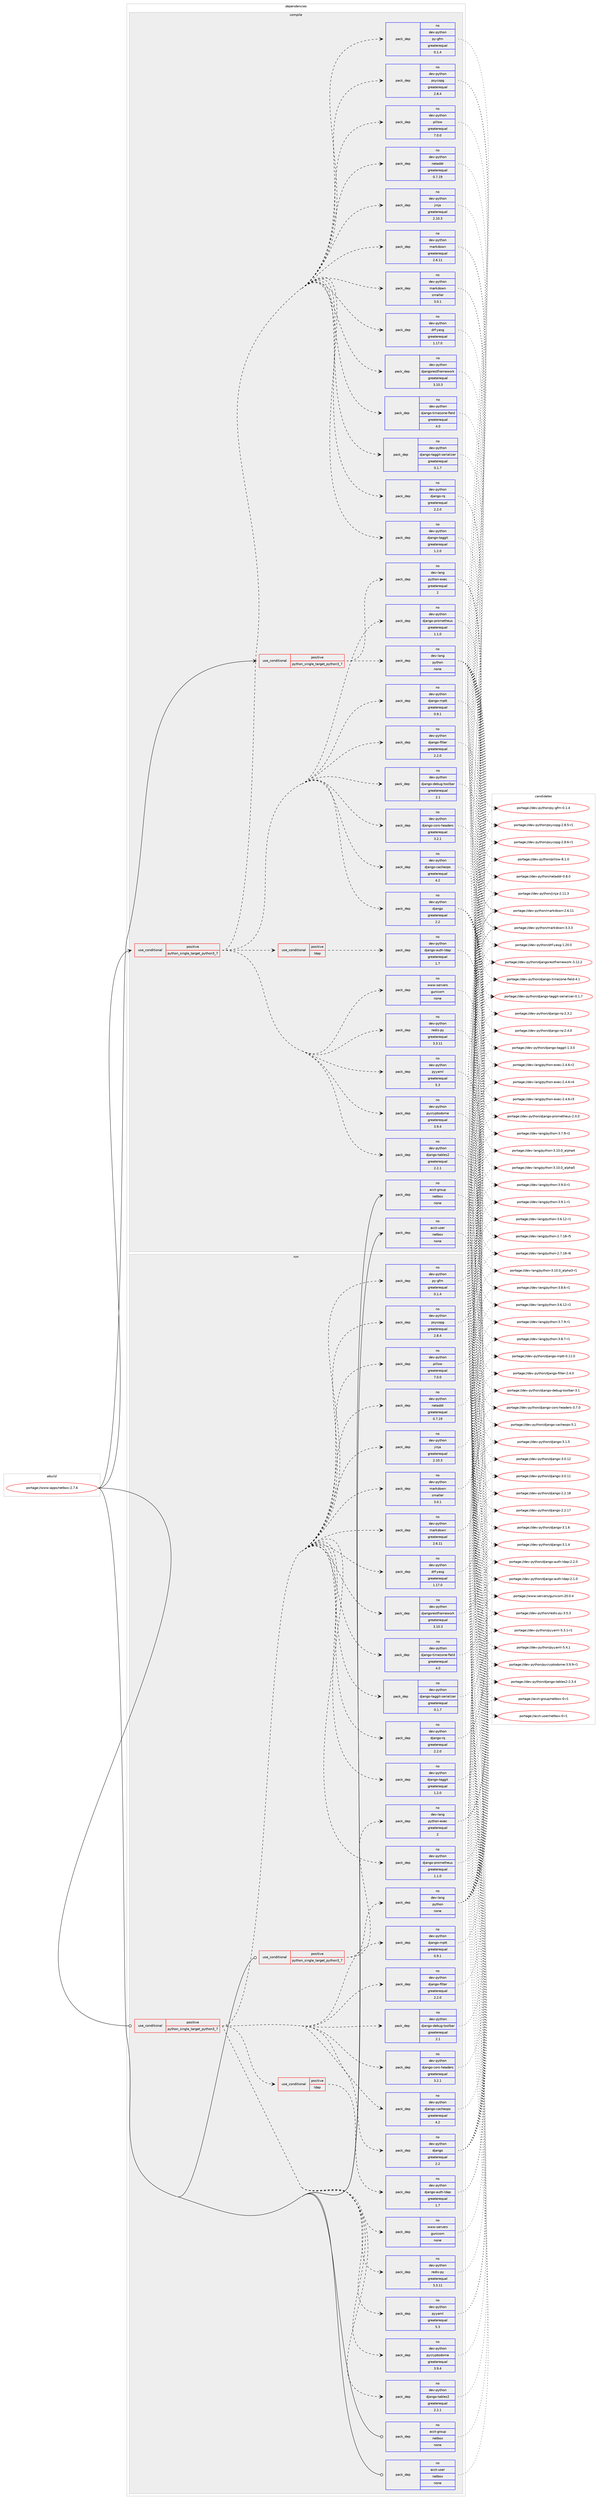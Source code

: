 digraph prolog {

# *************
# Graph options
# *************

newrank=true;
concentrate=true;
compound=true;
graph [rankdir=LR,fontname=Helvetica,fontsize=10,ranksep=1.5];#, ranksep=2.5, nodesep=0.2];
edge  [arrowhead=vee];
node  [fontname=Helvetica,fontsize=10];

# **********
# The ebuild
# **********

subgraph cluster_leftcol {
color=gray;
rank=same;
label=<<i>ebuild</i>>;
id [label="portage://www-apps/netbox-2.7.6", color=red, width=4, href="../www-apps/netbox-2.7.6.svg"];
}

# ****************
# The dependencies
# ****************

subgraph cluster_midcol {
color=gray;
label=<<i>dependencies</i>>;
subgraph cluster_compile {
fillcolor="#eeeeee";
style=filled;
label=<<i>compile</i>>;
subgraph cond731 {
dependency3387 [label=<<TABLE BORDER="0" CELLBORDER="1" CELLSPACING="0" CELLPADDING="4"><TR><TD ROWSPAN="3" CELLPADDING="10">use_conditional</TD></TR><TR><TD>positive</TD></TR><TR><TD>python_single_target_python3_7</TD></TR></TABLE>>, shape=none, color=red];
subgraph pack2610 {
dependency3388 [label=<<TABLE BORDER="0" CELLBORDER="1" CELLSPACING="0" CELLPADDING="4" WIDTH="220"><TR><TD ROWSPAN="6" CELLPADDING="30">pack_dep</TD></TR><TR><TD WIDTH="110">no</TD></TR><TR><TD>dev-lang</TD></TR><TR><TD>python</TD></TR><TR><TD>none</TD></TR><TR><TD></TD></TR></TABLE>>, shape=none, color=blue];
}
dependency3387:e -> dependency3388:w [weight=20,style="dashed",arrowhead="vee"];
subgraph pack2611 {
dependency3389 [label=<<TABLE BORDER="0" CELLBORDER="1" CELLSPACING="0" CELLPADDING="4" WIDTH="220"><TR><TD ROWSPAN="6" CELLPADDING="30">pack_dep</TD></TR><TR><TD WIDTH="110">no</TD></TR><TR><TD>dev-lang</TD></TR><TR><TD>python-exec</TD></TR><TR><TD>greaterequal</TD></TR><TR><TD>2</TD></TR></TABLE>>, shape=none, color=blue];
}
dependency3387:e -> dependency3389:w [weight=20,style="dashed",arrowhead="vee"];
}
id:e -> dependency3387:w [weight=20,style="solid",arrowhead="vee"];
subgraph cond732 {
dependency3390 [label=<<TABLE BORDER="0" CELLBORDER="1" CELLSPACING="0" CELLPADDING="4"><TR><TD ROWSPAN="3" CELLPADDING="10">use_conditional</TD></TR><TR><TD>positive</TD></TR><TR><TD>python_single_target_python3_7</TD></TR></TABLE>>, shape=none, color=red];
subgraph pack2612 {
dependency3391 [label=<<TABLE BORDER="0" CELLBORDER="1" CELLSPACING="0" CELLPADDING="4" WIDTH="220"><TR><TD ROWSPAN="6" CELLPADDING="30">pack_dep</TD></TR><TR><TD WIDTH="110">no</TD></TR><TR><TD>dev-python</TD></TR><TR><TD>django</TD></TR><TR><TD>greaterequal</TD></TR><TR><TD>2.2</TD></TR></TABLE>>, shape=none, color=blue];
}
dependency3390:e -> dependency3391:w [weight=20,style="dashed",arrowhead="vee"];
subgraph pack2613 {
dependency3392 [label=<<TABLE BORDER="0" CELLBORDER="1" CELLSPACING="0" CELLPADDING="4" WIDTH="220"><TR><TD ROWSPAN="6" CELLPADDING="30">pack_dep</TD></TR><TR><TD WIDTH="110">no</TD></TR><TR><TD>dev-python</TD></TR><TR><TD>django-cacheops</TD></TR><TR><TD>greaterequal</TD></TR><TR><TD>4.2</TD></TR></TABLE>>, shape=none, color=blue];
}
dependency3390:e -> dependency3392:w [weight=20,style="dashed",arrowhead="vee"];
subgraph pack2614 {
dependency3393 [label=<<TABLE BORDER="0" CELLBORDER="1" CELLSPACING="0" CELLPADDING="4" WIDTH="220"><TR><TD ROWSPAN="6" CELLPADDING="30">pack_dep</TD></TR><TR><TD WIDTH="110">no</TD></TR><TR><TD>dev-python</TD></TR><TR><TD>django-cors-headers</TD></TR><TR><TD>greaterequal</TD></TR><TR><TD>3.2.1</TD></TR></TABLE>>, shape=none, color=blue];
}
dependency3390:e -> dependency3393:w [weight=20,style="dashed",arrowhead="vee"];
subgraph pack2615 {
dependency3394 [label=<<TABLE BORDER="0" CELLBORDER="1" CELLSPACING="0" CELLPADDING="4" WIDTH="220"><TR><TD ROWSPAN="6" CELLPADDING="30">pack_dep</TD></TR><TR><TD WIDTH="110">no</TD></TR><TR><TD>dev-python</TD></TR><TR><TD>django-debug-toolbar</TD></TR><TR><TD>greaterequal</TD></TR><TR><TD>2.1</TD></TR></TABLE>>, shape=none, color=blue];
}
dependency3390:e -> dependency3394:w [weight=20,style="dashed",arrowhead="vee"];
subgraph pack2616 {
dependency3395 [label=<<TABLE BORDER="0" CELLBORDER="1" CELLSPACING="0" CELLPADDING="4" WIDTH="220"><TR><TD ROWSPAN="6" CELLPADDING="30">pack_dep</TD></TR><TR><TD WIDTH="110">no</TD></TR><TR><TD>dev-python</TD></TR><TR><TD>django-filter</TD></TR><TR><TD>greaterequal</TD></TR><TR><TD>2.2.0</TD></TR></TABLE>>, shape=none, color=blue];
}
dependency3390:e -> dependency3395:w [weight=20,style="dashed",arrowhead="vee"];
subgraph pack2617 {
dependency3396 [label=<<TABLE BORDER="0" CELLBORDER="1" CELLSPACING="0" CELLPADDING="4" WIDTH="220"><TR><TD ROWSPAN="6" CELLPADDING="30">pack_dep</TD></TR><TR><TD WIDTH="110">no</TD></TR><TR><TD>dev-python</TD></TR><TR><TD>django-mptt</TD></TR><TR><TD>greaterequal</TD></TR><TR><TD>0.9.1</TD></TR></TABLE>>, shape=none, color=blue];
}
dependency3390:e -> dependency3396:w [weight=20,style="dashed",arrowhead="vee"];
subgraph pack2618 {
dependency3397 [label=<<TABLE BORDER="0" CELLBORDER="1" CELLSPACING="0" CELLPADDING="4" WIDTH="220"><TR><TD ROWSPAN="6" CELLPADDING="30">pack_dep</TD></TR><TR><TD WIDTH="110">no</TD></TR><TR><TD>dev-python</TD></TR><TR><TD>django-prometheus</TD></TR><TR><TD>greaterequal</TD></TR><TR><TD>1.1.0</TD></TR></TABLE>>, shape=none, color=blue];
}
dependency3390:e -> dependency3397:w [weight=20,style="dashed",arrowhead="vee"];
subgraph pack2619 {
dependency3398 [label=<<TABLE BORDER="0" CELLBORDER="1" CELLSPACING="0" CELLPADDING="4" WIDTH="220"><TR><TD ROWSPAN="6" CELLPADDING="30">pack_dep</TD></TR><TR><TD WIDTH="110">no</TD></TR><TR><TD>dev-python</TD></TR><TR><TD>django-rq</TD></TR><TR><TD>greaterequal</TD></TR><TR><TD>2.2.0</TD></TR></TABLE>>, shape=none, color=blue];
}
dependency3390:e -> dependency3398:w [weight=20,style="dashed",arrowhead="vee"];
subgraph pack2620 {
dependency3399 [label=<<TABLE BORDER="0" CELLBORDER="1" CELLSPACING="0" CELLPADDING="4" WIDTH="220"><TR><TD ROWSPAN="6" CELLPADDING="30">pack_dep</TD></TR><TR><TD WIDTH="110">no</TD></TR><TR><TD>dev-python</TD></TR><TR><TD>django-tables2</TD></TR><TR><TD>greaterequal</TD></TR><TR><TD>2.2.1</TD></TR></TABLE>>, shape=none, color=blue];
}
dependency3390:e -> dependency3399:w [weight=20,style="dashed",arrowhead="vee"];
subgraph pack2621 {
dependency3400 [label=<<TABLE BORDER="0" CELLBORDER="1" CELLSPACING="0" CELLPADDING="4" WIDTH="220"><TR><TD ROWSPAN="6" CELLPADDING="30">pack_dep</TD></TR><TR><TD WIDTH="110">no</TD></TR><TR><TD>dev-python</TD></TR><TR><TD>django-taggit</TD></TR><TR><TD>greaterequal</TD></TR><TR><TD>1.2.0</TD></TR></TABLE>>, shape=none, color=blue];
}
dependency3390:e -> dependency3400:w [weight=20,style="dashed",arrowhead="vee"];
subgraph pack2622 {
dependency3401 [label=<<TABLE BORDER="0" CELLBORDER="1" CELLSPACING="0" CELLPADDING="4" WIDTH="220"><TR><TD ROWSPAN="6" CELLPADDING="30">pack_dep</TD></TR><TR><TD WIDTH="110">no</TD></TR><TR><TD>dev-python</TD></TR><TR><TD>django-taggit-serializer</TD></TR><TR><TD>greaterequal</TD></TR><TR><TD>0.1.7</TD></TR></TABLE>>, shape=none, color=blue];
}
dependency3390:e -> dependency3401:w [weight=20,style="dashed",arrowhead="vee"];
subgraph pack2623 {
dependency3402 [label=<<TABLE BORDER="0" CELLBORDER="1" CELLSPACING="0" CELLPADDING="4" WIDTH="220"><TR><TD ROWSPAN="6" CELLPADDING="30">pack_dep</TD></TR><TR><TD WIDTH="110">no</TD></TR><TR><TD>dev-python</TD></TR><TR><TD>django-timezone-field</TD></TR><TR><TD>greaterequal</TD></TR><TR><TD>4.0</TD></TR></TABLE>>, shape=none, color=blue];
}
dependency3390:e -> dependency3402:w [weight=20,style="dashed",arrowhead="vee"];
subgraph pack2624 {
dependency3403 [label=<<TABLE BORDER="0" CELLBORDER="1" CELLSPACING="0" CELLPADDING="4" WIDTH="220"><TR><TD ROWSPAN="6" CELLPADDING="30">pack_dep</TD></TR><TR><TD WIDTH="110">no</TD></TR><TR><TD>dev-python</TD></TR><TR><TD>djangorestframework</TD></TR><TR><TD>greaterequal</TD></TR><TR><TD>3.10.3</TD></TR></TABLE>>, shape=none, color=blue];
}
dependency3390:e -> dependency3403:w [weight=20,style="dashed",arrowhead="vee"];
subgraph pack2625 {
dependency3404 [label=<<TABLE BORDER="0" CELLBORDER="1" CELLSPACING="0" CELLPADDING="4" WIDTH="220"><TR><TD ROWSPAN="6" CELLPADDING="30">pack_dep</TD></TR><TR><TD WIDTH="110">no</TD></TR><TR><TD>dev-python</TD></TR><TR><TD>drf-yasg</TD></TR><TR><TD>greaterequal</TD></TR><TR><TD>1.17.0</TD></TR></TABLE>>, shape=none, color=blue];
}
dependency3390:e -> dependency3404:w [weight=20,style="dashed",arrowhead="vee"];
subgraph pack2626 {
dependency3405 [label=<<TABLE BORDER="0" CELLBORDER="1" CELLSPACING="0" CELLPADDING="4" WIDTH="220"><TR><TD ROWSPAN="6" CELLPADDING="30">pack_dep</TD></TR><TR><TD WIDTH="110">no</TD></TR><TR><TD>dev-python</TD></TR><TR><TD>jinja</TD></TR><TR><TD>greaterequal</TD></TR><TR><TD>2.10.3</TD></TR></TABLE>>, shape=none, color=blue];
}
dependency3390:e -> dependency3405:w [weight=20,style="dashed",arrowhead="vee"];
subgraph pack2627 {
dependency3406 [label=<<TABLE BORDER="0" CELLBORDER="1" CELLSPACING="0" CELLPADDING="4" WIDTH="220"><TR><TD ROWSPAN="6" CELLPADDING="30">pack_dep</TD></TR><TR><TD WIDTH="110">no</TD></TR><TR><TD>dev-python</TD></TR><TR><TD>markdown</TD></TR><TR><TD>greaterequal</TD></TR><TR><TD>2.6.11</TD></TR></TABLE>>, shape=none, color=blue];
}
dependency3390:e -> dependency3406:w [weight=20,style="dashed",arrowhead="vee"];
subgraph pack2628 {
dependency3407 [label=<<TABLE BORDER="0" CELLBORDER="1" CELLSPACING="0" CELLPADDING="4" WIDTH="220"><TR><TD ROWSPAN="6" CELLPADDING="30">pack_dep</TD></TR><TR><TD WIDTH="110">no</TD></TR><TR><TD>dev-python</TD></TR><TR><TD>markdown</TD></TR><TR><TD>smaller</TD></TR><TR><TD>3.0.1</TD></TR></TABLE>>, shape=none, color=blue];
}
dependency3390:e -> dependency3407:w [weight=20,style="dashed",arrowhead="vee"];
subgraph pack2629 {
dependency3408 [label=<<TABLE BORDER="0" CELLBORDER="1" CELLSPACING="0" CELLPADDING="4" WIDTH="220"><TR><TD ROWSPAN="6" CELLPADDING="30">pack_dep</TD></TR><TR><TD WIDTH="110">no</TD></TR><TR><TD>dev-python</TD></TR><TR><TD>netaddr</TD></TR><TR><TD>greaterequal</TD></TR><TR><TD>0.7.19</TD></TR></TABLE>>, shape=none, color=blue];
}
dependency3390:e -> dependency3408:w [weight=20,style="dashed",arrowhead="vee"];
subgraph pack2630 {
dependency3409 [label=<<TABLE BORDER="0" CELLBORDER="1" CELLSPACING="0" CELLPADDING="4" WIDTH="220"><TR><TD ROWSPAN="6" CELLPADDING="30">pack_dep</TD></TR><TR><TD WIDTH="110">no</TD></TR><TR><TD>dev-python</TD></TR><TR><TD>pillow</TD></TR><TR><TD>greaterequal</TD></TR><TR><TD>7.0.0</TD></TR></TABLE>>, shape=none, color=blue];
}
dependency3390:e -> dependency3409:w [weight=20,style="dashed",arrowhead="vee"];
subgraph pack2631 {
dependency3410 [label=<<TABLE BORDER="0" CELLBORDER="1" CELLSPACING="0" CELLPADDING="4" WIDTH="220"><TR><TD ROWSPAN="6" CELLPADDING="30">pack_dep</TD></TR><TR><TD WIDTH="110">no</TD></TR><TR><TD>dev-python</TD></TR><TR><TD>psycopg</TD></TR><TR><TD>greaterequal</TD></TR><TR><TD>2.8.4</TD></TR></TABLE>>, shape=none, color=blue];
}
dependency3390:e -> dependency3410:w [weight=20,style="dashed",arrowhead="vee"];
subgraph pack2632 {
dependency3411 [label=<<TABLE BORDER="0" CELLBORDER="1" CELLSPACING="0" CELLPADDING="4" WIDTH="220"><TR><TD ROWSPAN="6" CELLPADDING="30">pack_dep</TD></TR><TR><TD WIDTH="110">no</TD></TR><TR><TD>dev-python</TD></TR><TR><TD>py-gfm</TD></TR><TR><TD>greaterequal</TD></TR><TR><TD>0.1.4</TD></TR></TABLE>>, shape=none, color=blue];
}
dependency3390:e -> dependency3411:w [weight=20,style="dashed",arrowhead="vee"];
subgraph pack2633 {
dependency3412 [label=<<TABLE BORDER="0" CELLBORDER="1" CELLSPACING="0" CELLPADDING="4" WIDTH="220"><TR><TD ROWSPAN="6" CELLPADDING="30">pack_dep</TD></TR><TR><TD WIDTH="110">no</TD></TR><TR><TD>dev-python</TD></TR><TR><TD>pycryptodome</TD></TR><TR><TD>greaterequal</TD></TR><TR><TD>3.9.4</TD></TR></TABLE>>, shape=none, color=blue];
}
dependency3390:e -> dependency3412:w [weight=20,style="dashed",arrowhead="vee"];
subgraph pack2634 {
dependency3413 [label=<<TABLE BORDER="0" CELLBORDER="1" CELLSPACING="0" CELLPADDING="4" WIDTH="220"><TR><TD ROWSPAN="6" CELLPADDING="30">pack_dep</TD></TR><TR><TD WIDTH="110">no</TD></TR><TR><TD>dev-python</TD></TR><TR><TD>pyyaml</TD></TR><TR><TD>greaterequal</TD></TR><TR><TD>5.3</TD></TR></TABLE>>, shape=none, color=blue];
}
dependency3390:e -> dependency3413:w [weight=20,style="dashed",arrowhead="vee"];
subgraph pack2635 {
dependency3414 [label=<<TABLE BORDER="0" CELLBORDER="1" CELLSPACING="0" CELLPADDING="4" WIDTH="220"><TR><TD ROWSPAN="6" CELLPADDING="30">pack_dep</TD></TR><TR><TD WIDTH="110">no</TD></TR><TR><TD>dev-python</TD></TR><TR><TD>redis-py</TD></TR><TR><TD>greaterequal</TD></TR><TR><TD>3.3.11</TD></TR></TABLE>>, shape=none, color=blue];
}
dependency3390:e -> dependency3414:w [weight=20,style="dashed",arrowhead="vee"];
subgraph pack2636 {
dependency3415 [label=<<TABLE BORDER="0" CELLBORDER="1" CELLSPACING="0" CELLPADDING="4" WIDTH="220"><TR><TD ROWSPAN="6" CELLPADDING="30">pack_dep</TD></TR><TR><TD WIDTH="110">no</TD></TR><TR><TD>www-servers</TD></TR><TR><TD>gunicorn</TD></TR><TR><TD>none</TD></TR><TR><TD></TD></TR></TABLE>>, shape=none, color=blue];
}
dependency3390:e -> dependency3415:w [weight=20,style="dashed",arrowhead="vee"];
subgraph cond733 {
dependency3416 [label=<<TABLE BORDER="0" CELLBORDER="1" CELLSPACING="0" CELLPADDING="4"><TR><TD ROWSPAN="3" CELLPADDING="10">use_conditional</TD></TR><TR><TD>positive</TD></TR><TR><TD>ldap</TD></TR></TABLE>>, shape=none, color=red];
subgraph pack2637 {
dependency3417 [label=<<TABLE BORDER="0" CELLBORDER="1" CELLSPACING="0" CELLPADDING="4" WIDTH="220"><TR><TD ROWSPAN="6" CELLPADDING="30">pack_dep</TD></TR><TR><TD WIDTH="110">no</TD></TR><TR><TD>dev-python</TD></TR><TR><TD>django-auth-ldap</TD></TR><TR><TD>greaterequal</TD></TR><TR><TD>1.7</TD></TR></TABLE>>, shape=none, color=blue];
}
dependency3416:e -> dependency3417:w [weight=20,style="dashed",arrowhead="vee"];
}
dependency3390:e -> dependency3416:w [weight=20,style="dashed",arrowhead="vee"];
}
id:e -> dependency3390:w [weight=20,style="solid",arrowhead="vee"];
subgraph pack2638 {
dependency3418 [label=<<TABLE BORDER="0" CELLBORDER="1" CELLSPACING="0" CELLPADDING="4" WIDTH="220"><TR><TD ROWSPAN="6" CELLPADDING="30">pack_dep</TD></TR><TR><TD WIDTH="110">no</TD></TR><TR><TD>acct-group</TD></TR><TR><TD>netbox</TD></TR><TR><TD>none</TD></TR><TR><TD></TD></TR></TABLE>>, shape=none, color=blue];
}
id:e -> dependency3418:w [weight=20,style="solid",arrowhead="vee"];
subgraph pack2639 {
dependency3419 [label=<<TABLE BORDER="0" CELLBORDER="1" CELLSPACING="0" CELLPADDING="4" WIDTH="220"><TR><TD ROWSPAN="6" CELLPADDING="30">pack_dep</TD></TR><TR><TD WIDTH="110">no</TD></TR><TR><TD>acct-user</TD></TR><TR><TD>netbox</TD></TR><TR><TD>none</TD></TR><TR><TD></TD></TR></TABLE>>, shape=none, color=blue];
}
id:e -> dependency3419:w [weight=20,style="solid",arrowhead="vee"];
}
subgraph cluster_compileandrun {
fillcolor="#eeeeee";
style=filled;
label=<<i>compile and run</i>>;
}
subgraph cluster_run {
fillcolor="#eeeeee";
style=filled;
label=<<i>run</i>>;
subgraph cond734 {
dependency3420 [label=<<TABLE BORDER="0" CELLBORDER="1" CELLSPACING="0" CELLPADDING="4"><TR><TD ROWSPAN="3" CELLPADDING="10">use_conditional</TD></TR><TR><TD>positive</TD></TR><TR><TD>python_single_target_python3_7</TD></TR></TABLE>>, shape=none, color=red];
subgraph pack2640 {
dependency3421 [label=<<TABLE BORDER="0" CELLBORDER="1" CELLSPACING="0" CELLPADDING="4" WIDTH="220"><TR><TD ROWSPAN="6" CELLPADDING="30">pack_dep</TD></TR><TR><TD WIDTH="110">no</TD></TR><TR><TD>dev-lang</TD></TR><TR><TD>python</TD></TR><TR><TD>none</TD></TR><TR><TD></TD></TR></TABLE>>, shape=none, color=blue];
}
dependency3420:e -> dependency3421:w [weight=20,style="dashed",arrowhead="vee"];
subgraph pack2641 {
dependency3422 [label=<<TABLE BORDER="0" CELLBORDER="1" CELLSPACING="0" CELLPADDING="4" WIDTH="220"><TR><TD ROWSPAN="6" CELLPADDING="30">pack_dep</TD></TR><TR><TD WIDTH="110">no</TD></TR><TR><TD>dev-lang</TD></TR><TR><TD>python-exec</TD></TR><TR><TD>greaterequal</TD></TR><TR><TD>2</TD></TR></TABLE>>, shape=none, color=blue];
}
dependency3420:e -> dependency3422:w [weight=20,style="dashed",arrowhead="vee"];
}
id:e -> dependency3420:w [weight=20,style="solid",arrowhead="odot"];
subgraph cond735 {
dependency3423 [label=<<TABLE BORDER="0" CELLBORDER="1" CELLSPACING="0" CELLPADDING="4"><TR><TD ROWSPAN="3" CELLPADDING="10">use_conditional</TD></TR><TR><TD>positive</TD></TR><TR><TD>python_single_target_python3_7</TD></TR></TABLE>>, shape=none, color=red];
subgraph pack2642 {
dependency3424 [label=<<TABLE BORDER="0" CELLBORDER="1" CELLSPACING="0" CELLPADDING="4" WIDTH="220"><TR><TD ROWSPAN="6" CELLPADDING="30">pack_dep</TD></TR><TR><TD WIDTH="110">no</TD></TR><TR><TD>dev-python</TD></TR><TR><TD>django</TD></TR><TR><TD>greaterequal</TD></TR><TR><TD>2.2</TD></TR></TABLE>>, shape=none, color=blue];
}
dependency3423:e -> dependency3424:w [weight=20,style="dashed",arrowhead="vee"];
subgraph pack2643 {
dependency3425 [label=<<TABLE BORDER="0" CELLBORDER="1" CELLSPACING="0" CELLPADDING="4" WIDTH="220"><TR><TD ROWSPAN="6" CELLPADDING="30">pack_dep</TD></TR><TR><TD WIDTH="110">no</TD></TR><TR><TD>dev-python</TD></TR><TR><TD>django-cacheops</TD></TR><TR><TD>greaterequal</TD></TR><TR><TD>4.2</TD></TR></TABLE>>, shape=none, color=blue];
}
dependency3423:e -> dependency3425:w [weight=20,style="dashed",arrowhead="vee"];
subgraph pack2644 {
dependency3426 [label=<<TABLE BORDER="0" CELLBORDER="1" CELLSPACING="0" CELLPADDING="4" WIDTH="220"><TR><TD ROWSPAN="6" CELLPADDING="30">pack_dep</TD></TR><TR><TD WIDTH="110">no</TD></TR><TR><TD>dev-python</TD></TR><TR><TD>django-cors-headers</TD></TR><TR><TD>greaterequal</TD></TR><TR><TD>3.2.1</TD></TR></TABLE>>, shape=none, color=blue];
}
dependency3423:e -> dependency3426:w [weight=20,style="dashed",arrowhead="vee"];
subgraph pack2645 {
dependency3427 [label=<<TABLE BORDER="0" CELLBORDER="1" CELLSPACING="0" CELLPADDING="4" WIDTH="220"><TR><TD ROWSPAN="6" CELLPADDING="30">pack_dep</TD></TR><TR><TD WIDTH="110">no</TD></TR><TR><TD>dev-python</TD></TR><TR><TD>django-debug-toolbar</TD></TR><TR><TD>greaterequal</TD></TR><TR><TD>2.1</TD></TR></TABLE>>, shape=none, color=blue];
}
dependency3423:e -> dependency3427:w [weight=20,style="dashed",arrowhead="vee"];
subgraph pack2646 {
dependency3428 [label=<<TABLE BORDER="0" CELLBORDER="1" CELLSPACING="0" CELLPADDING="4" WIDTH="220"><TR><TD ROWSPAN="6" CELLPADDING="30">pack_dep</TD></TR><TR><TD WIDTH="110">no</TD></TR><TR><TD>dev-python</TD></TR><TR><TD>django-filter</TD></TR><TR><TD>greaterequal</TD></TR><TR><TD>2.2.0</TD></TR></TABLE>>, shape=none, color=blue];
}
dependency3423:e -> dependency3428:w [weight=20,style="dashed",arrowhead="vee"];
subgraph pack2647 {
dependency3429 [label=<<TABLE BORDER="0" CELLBORDER="1" CELLSPACING="0" CELLPADDING="4" WIDTH="220"><TR><TD ROWSPAN="6" CELLPADDING="30">pack_dep</TD></TR><TR><TD WIDTH="110">no</TD></TR><TR><TD>dev-python</TD></TR><TR><TD>django-mptt</TD></TR><TR><TD>greaterequal</TD></TR><TR><TD>0.9.1</TD></TR></TABLE>>, shape=none, color=blue];
}
dependency3423:e -> dependency3429:w [weight=20,style="dashed",arrowhead="vee"];
subgraph pack2648 {
dependency3430 [label=<<TABLE BORDER="0" CELLBORDER="1" CELLSPACING="0" CELLPADDING="4" WIDTH="220"><TR><TD ROWSPAN="6" CELLPADDING="30">pack_dep</TD></TR><TR><TD WIDTH="110">no</TD></TR><TR><TD>dev-python</TD></TR><TR><TD>django-prometheus</TD></TR><TR><TD>greaterequal</TD></TR><TR><TD>1.1.0</TD></TR></TABLE>>, shape=none, color=blue];
}
dependency3423:e -> dependency3430:w [weight=20,style="dashed",arrowhead="vee"];
subgraph pack2649 {
dependency3431 [label=<<TABLE BORDER="0" CELLBORDER="1" CELLSPACING="0" CELLPADDING="4" WIDTH="220"><TR><TD ROWSPAN="6" CELLPADDING="30">pack_dep</TD></TR><TR><TD WIDTH="110">no</TD></TR><TR><TD>dev-python</TD></TR><TR><TD>django-rq</TD></TR><TR><TD>greaterequal</TD></TR><TR><TD>2.2.0</TD></TR></TABLE>>, shape=none, color=blue];
}
dependency3423:e -> dependency3431:w [weight=20,style="dashed",arrowhead="vee"];
subgraph pack2650 {
dependency3432 [label=<<TABLE BORDER="0" CELLBORDER="1" CELLSPACING="0" CELLPADDING="4" WIDTH="220"><TR><TD ROWSPAN="6" CELLPADDING="30">pack_dep</TD></TR><TR><TD WIDTH="110">no</TD></TR><TR><TD>dev-python</TD></TR><TR><TD>django-tables2</TD></TR><TR><TD>greaterequal</TD></TR><TR><TD>2.2.1</TD></TR></TABLE>>, shape=none, color=blue];
}
dependency3423:e -> dependency3432:w [weight=20,style="dashed",arrowhead="vee"];
subgraph pack2651 {
dependency3433 [label=<<TABLE BORDER="0" CELLBORDER="1" CELLSPACING="0" CELLPADDING="4" WIDTH="220"><TR><TD ROWSPAN="6" CELLPADDING="30">pack_dep</TD></TR><TR><TD WIDTH="110">no</TD></TR><TR><TD>dev-python</TD></TR><TR><TD>django-taggit</TD></TR><TR><TD>greaterequal</TD></TR><TR><TD>1.2.0</TD></TR></TABLE>>, shape=none, color=blue];
}
dependency3423:e -> dependency3433:w [weight=20,style="dashed",arrowhead="vee"];
subgraph pack2652 {
dependency3434 [label=<<TABLE BORDER="0" CELLBORDER="1" CELLSPACING="0" CELLPADDING="4" WIDTH="220"><TR><TD ROWSPAN="6" CELLPADDING="30">pack_dep</TD></TR><TR><TD WIDTH="110">no</TD></TR><TR><TD>dev-python</TD></TR><TR><TD>django-taggit-serializer</TD></TR><TR><TD>greaterequal</TD></TR><TR><TD>0.1.7</TD></TR></TABLE>>, shape=none, color=blue];
}
dependency3423:e -> dependency3434:w [weight=20,style="dashed",arrowhead="vee"];
subgraph pack2653 {
dependency3435 [label=<<TABLE BORDER="0" CELLBORDER="1" CELLSPACING="0" CELLPADDING="4" WIDTH="220"><TR><TD ROWSPAN="6" CELLPADDING="30">pack_dep</TD></TR><TR><TD WIDTH="110">no</TD></TR><TR><TD>dev-python</TD></TR><TR><TD>django-timezone-field</TD></TR><TR><TD>greaterequal</TD></TR><TR><TD>4.0</TD></TR></TABLE>>, shape=none, color=blue];
}
dependency3423:e -> dependency3435:w [weight=20,style="dashed",arrowhead="vee"];
subgraph pack2654 {
dependency3436 [label=<<TABLE BORDER="0" CELLBORDER="1" CELLSPACING="0" CELLPADDING="4" WIDTH="220"><TR><TD ROWSPAN="6" CELLPADDING="30">pack_dep</TD></TR><TR><TD WIDTH="110">no</TD></TR><TR><TD>dev-python</TD></TR><TR><TD>djangorestframework</TD></TR><TR><TD>greaterequal</TD></TR><TR><TD>3.10.3</TD></TR></TABLE>>, shape=none, color=blue];
}
dependency3423:e -> dependency3436:w [weight=20,style="dashed",arrowhead="vee"];
subgraph pack2655 {
dependency3437 [label=<<TABLE BORDER="0" CELLBORDER="1" CELLSPACING="0" CELLPADDING="4" WIDTH="220"><TR><TD ROWSPAN="6" CELLPADDING="30">pack_dep</TD></TR><TR><TD WIDTH="110">no</TD></TR><TR><TD>dev-python</TD></TR><TR><TD>drf-yasg</TD></TR><TR><TD>greaterequal</TD></TR><TR><TD>1.17.0</TD></TR></TABLE>>, shape=none, color=blue];
}
dependency3423:e -> dependency3437:w [weight=20,style="dashed",arrowhead="vee"];
subgraph pack2656 {
dependency3438 [label=<<TABLE BORDER="0" CELLBORDER="1" CELLSPACING="0" CELLPADDING="4" WIDTH="220"><TR><TD ROWSPAN="6" CELLPADDING="30">pack_dep</TD></TR><TR><TD WIDTH="110">no</TD></TR><TR><TD>dev-python</TD></TR><TR><TD>jinja</TD></TR><TR><TD>greaterequal</TD></TR><TR><TD>2.10.3</TD></TR></TABLE>>, shape=none, color=blue];
}
dependency3423:e -> dependency3438:w [weight=20,style="dashed",arrowhead="vee"];
subgraph pack2657 {
dependency3439 [label=<<TABLE BORDER="0" CELLBORDER="1" CELLSPACING="0" CELLPADDING="4" WIDTH="220"><TR><TD ROWSPAN="6" CELLPADDING="30">pack_dep</TD></TR><TR><TD WIDTH="110">no</TD></TR><TR><TD>dev-python</TD></TR><TR><TD>markdown</TD></TR><TR><TD>greaterequal</TD></TR><TR><TD>2.6.11</TD></TR></TABLE>>, shape=none, color=blue];
}
dependency3423:e -> dependency3439:w [weight=20,style="dashed",arrowhead="vee"];
subgraph pack2658 {
dependency3440 [label=<<TABLE BORDER="0" CELLBORDER="1" CELLSPACING="0" CELLPADDING="4" WIDTH="220"><TR><TD ROWSPAN="6" CELLPADDING="30">pack_dep</TD></TR><TR><TD WIDTH="110">no</TD></TR><TR><TD>dev-python</TD></TR><TR><TD>markdown</TD></TR><TR><TD>smaller</TD></TR><TR><TD>3.0.1</TD></TR></TABLE>>, shape=none, color=blue];
}
dependency3423:e -> dependency3440:w [weight=20,style="dashed",arrowhead="vee"];
subgraph pack2659 {
dependency3441 [label=<<TABLE BORDER="0" CELLBORDER="1" CELLSPACING="0" CELLPADDING="4" WIDTH="220"><TR><TD ROWSPAN="6" CELLPADDING="30">pack_dep</TD></TR><TR><TD WIDTH="110">no</TD></TR><TR><TD>dev-python</TD></TR><TR><TD>netaddr</TD></TR><TR><TD>greaterequal</TD></TR><TR><TD>0.7.19</TD></TR></TABLE>>, shape=none, color=blue];
}
dependency3423:e -> dependency3441:w [weight=20,style="dashed",arrowhead="vee"];
subgraph pack2660 {
dependency3442 [label=<<TABLE BORDER="0" CELLBORDER="1" CELLSPACING="0" CELLPADDING="4" WIDTH="220"><TR><TD ROWSPAN="6" CELLPADDING="30">pack_dep</TD></TR><TR><TD WIDTH="110">no</TD></TR><TR><TD>dev-python</TD></TR><TR><TD>pillow</TD></TR><TR><TD>greaterequal</TD></TR><TR><TD>7.0.0</TD></TR></TABLE>>, shape=none, color=blue];
}
dependency3423:e -> dependency3442:w [weight=20,style="dashed",arrowhead="vee"];
subgraph pack2661 {
dependency3443 [label=<<TABLE BORDER="0" CELLBORDER="1" CELLSPACING="0" CELLPADDING="4" WIDTH="220"><TR><TD ROWSPAN="6" CELLPADDING="30">pack_dep</TD></TR><TR><TD WIDTH="110">no</TD></TR><TR><TD>dev-python</TD></TR><TR><TD>psycopg</TD></TR><TR><TD>greaterequal</TD></TR><TR><TD>2.8.4</TD></TR></TABLE>>, shape=none, color=blue];
}
dependency3423:e -> dependency3443:w [weight=20,style="dashed",arrowhead="vee"];
subgraph pack2662 {
dependency3444 [label=<<TABLE BORDER="0" CELLBORDER="1" CELLSPACING="0" CELLPADDING="4" WIDTH="220"><TR><TD ROWSPAN="6" CELLPADDING="30">pack_dep</TD></TR><TR><TD WIDTH="110">no</TD></TR><TR><TD>dev-python</TD></TR><TR><TD>py-gfm</TD></TR><TR><TD>greaterequal</TD></TR><TR><TD>0.1.4</TD></TR></TABLE>>, shape=none, color=blue];
}
dependency3423:e -> dependency3444:w [weight=20,style="dashed",arrowhead="vee"];
subgraph pack2663 {
dependency3445 [label=<<TABLE BORDER="0" CELLBORDER="1" CELLSPACING="0" CELLPADDING="4" WIDTH="220"><TR><TD ROWSPAN="6" CELLPADDING="30">pack_dep</TD></TR><TR><TD WIDTH="110">no</TD></TR><TR><TD>dev-python</TD></TR><TR><TD>pycryptodome</TD></TR><TR><TD>greaterequal</TD></TR><TR><TD>3.9.4</TD></TR></TABLE>>, shape=none, color=blue];
}
dependency3423:e -> dependency3445:w [weight=20,style="dashed",arrowhead="vee"];
subgraph pack2664 {
dependency3446 [label=<<TABLE BORDER="0" CELLBORDER="1" CELLSPACING="0" CELLPADDING="4" WIDTH="220"><TR><TD ROWSPAN="6" CELLPADDING="30">pack_dep</TD></TR><TR><TD WIDTH="110">no</TD></TR><TR><TD>dev-python</TD></TR><TR><TD>pyyaml</TD></TR><TR><TD>greaterequal</TD></TR><TR><TD>5.3</TD></TR></TABLE>>, shape=none, color=blue];
}
dependency3423:e -> dependency3446:w [weight=20,style="dashed",arrowhead="vee"];
subgraph pack2665 {
dependency3447 [label=<<TABLE BORDER="0" CELLBORDER="1" CELLSPACING="0" CELLPADDING="4" WIDTH="220"><TR><TD ROWSPAN="6" CELLPADDING="30">pack_dep</TD></TR><TR><TD WIDTH="110">no</TD></TR><TR><TD>dev-python</TD></TR><TR><TD>redis-py</TD></TR><TR><TD>greaterequal</TD></TR><TR><TD>3.3.11</TD></TR></TABLE>>, shape=none, color=blue];
}
dependency3423:e -> dependency3447:w [weight=20,style="dashed",arrowhead="vee"];
subgraph pack2666 {
dependency3448 [label=<<TABLE BORDER="0" CELLBORDER="1" CELLSPACING="0" CELLPADDING="4" WIDTH="220"><TR><TD ROWSPAN="6" CELLPADDING="30">pack_dep</TD></TR><TR><TD WIDTH="110">no</TD></TR><TR><TD>www-servers</TD></TR><TR><TD>gunicorn</TD></TR><TR><TD>none</TD></TR><TR><TD></TD></TR></TABLE>>, shape=none, color=blue];
}
dependency3423:e -> dependency3448:w [weight=20,style="dashed",arrowhead="vee"];
subgraph cond736 {
dependency3449 [label=<<TABLE BORDER="0" CELLBORDER="1" CELLSPACING="0" CELLPADDING="4"><TR><TD ROWSPAN="3" CELLPADDING="10">use_conditional</TD></TR><TR><TD>positive</TD></TR><TR><TD>ldap</TD></TR></TABLE>>, shape=none, color=red];
subgraph pack2667 {
dependency3450 [label=<<TABLE BORDER="0" CELLBORDER="1" CELLSPACING="0" CELLPADDING="4" WIDTH="220"><TR><TD ROWSPAN="6" CELLPADDING="30">pack_dep</TD></TR><TR><TD WIDTH="110">no</TD></TR><TR><TD>dev-python</TD></TR><TR><TD>django-auth-ldap</TD></TR><TR><TD>greaterequal</TD></TR><TR><TD>1.7</TD></TR></TABLE>>, shape=none, color=blue];
}
dependency3449:e -> dependency3450:w [weight=20,style="dashed",arrowhead="vee"];
}
dependency3423:e -> dependency3449:w [weight=20,style="dashed",arrowhead="vee"];
}
id:e -> dependency3423:w [weight=20,style="solid",arrowhead="odot"];
subgraph pack2668 {
dependency3451 [label=<<TABLE BORDER="0" CELLBORDER="1" CELLSPACING="0" CELLPADDING="4" WIDTH="220"><TR><TD ROWSPAN="6" CELLPADDING="30">pack_dep</TD></TR><TR><TD WIDTH="110">no</TD></TR><TR><TD>acct-group</TD></TR><TR><TD>netbox</TD></TR><TR><TD>none</TD></TR><TR><TD></TD></TR></TABLE>>, shape=none, color=blue];
}
id:e -> dependency3451:w [weight=20,style="solid",arrowhead="odot"];
subgraph pack2669 {
dependency3452 [label=<<TABLE BORDER="0" CELLBORDER="1" CELLSPACING="0" CELLPADDING="4" WIDTH="220"><TR><TD ROWSPAN="6" CELLPADDING="30">pack_dep</TD></TR><TR><TD WIDTH="110">no</TD></TR><TR><TD>acct-user</TD></TR><TR><TD>netbox</TD></TR><TR><TD>none</TD></TR><TR><TD></TD></TR></TABLE>>, shape=none, color=blue];
}
id:e -> dependency3452:w [weight=20,style="solid",arrowhead="odot"];
}
}

# **************
# The candidates
# **************

subgraph cluster_choices {
rank=same;
color=gray;
label=<<i>candidates</i>>;

subgraph choice2610 {
color=black;
nodesep=1;
choice1001011184510897110103471121211161041111104551465746494511449 [label="portage://dev-lang/python-3.9.1-r1", color=red, width=4,href="../dev-lang/python-3.9.1-r1.svg"];
choice1001011184510897110103471121211161041111104551465746484511449 [label="portage://dev-lang/python-3.9.0-r1", color=red, width=4,href="../dev-lang/python-3.9.0-r1.svg"];
choice1001011184510897110103471121211161041111104551465646554511449 [label="portage://dev-lang/python-3.8.7-r1", color=red, width=4,href="../dev-lang/python-3.8.7-r1.svg"];
choice1001011184510897110103471121211161041111104551465646544511449 [label="portage://dev-lang/python-3.8.6-r1", color=red, width=4,href="../dev-lang/python-3.8.6-r1.svg"];
choice1001011184510897110103471121211161041111104551465546574511450 [label="portage://dev-lang/python-3.7.9-r2", color=red, width=4,href="../dev-lang/python-3.7.9-r2.svg"];
choice1001011184510897110103471121211161041111104551465546574511449 [label="portage://dev-lang/python-3.7.9-r1", color=red, width=4,href="../dev-lang/python-3.7.9-r1.svg"];
choice100101118451089711010347112121116104111110455146544649504511450 [label="portage://dev-lang/python-3.6.12-r2", color=red, width=4,href="../dev-lang/python-3.6.12-r2.svg"];
choice100101118451089711010347112121116104111110455146544649504511449 [label="portage://dev-lang/python-3.6.12-r1", color=red, width=4,href="../dev-lang/python-3.6.12-r1.svg"];
choice1001011184510897110103471121211161041111104551464948464895971081121049753 [label="portage://dev-lang/python-3.10.0_alpha5", color=red, width=4,href="../dev-lang/python-3.10.0_alpha5.svg"];
choice1001011184510897110103471121211161041111104551464948464895971081121049752 [label="portage://dev-lang/python-3.10.0_alpha4", color=red, width=4,href="../dev-lang/python-3.10.0_alpha4.svg"];
choice10010111845108971101034711212111610411111045514649484648959710811210497514511449 [label="portage://dev-lang/python-3.10.0_alpha3-r1", color=red, width=4,href="../dev-lang/python-3.10.0_alpha3-r1.svg"];
choice100101118451089711010347112121116104111110455046554649564511454 [label="portage://dev-lang/python-2.7.18-r6", color=red, width=4,href="../dev-lang/python-2.7.18-r6.svg"];
choice100101118451089711010347112121116104111110455046554649564511453 [label="portage://dev-lang/python-2.7.18-r5", color=red, width=4,href="../dev-lang/python-2.7.18-r5.svg"];
dependency3388:e -> choice1001011184510897110103471121211161041111104551465746494511449:w [style=dotted,weight="100"];
dependency3388:e -> choice1001011184510897110103471121211161041111104551465746484511449:w [style=dotted,weight="100"];
dependency3388:e -> choice1001011184510897110103471121211161041111104551465646554511449:w [style=dotted,weight="100"];
dependency3388:e -> choice1001011184510897110103471121211161041111104551465646544511449:w [style=dotted,weight="100"];
dependency3388:e -> choice1001011184510897110103471121211161041111104551465546574511450:w [style=dotted,weight="100"];
dependency3388:e -> choice1001011184510897110103471121211161041111104551465546574511449:w [style=dotted,weight="100"];
dependency3388:e -> choice100101118451089711010347112121116104111110455146544649504511450:w [style=dotted,weight="100"];
dependency3388:e -> choice100101118451089711010347112121116104111110455146544649504511449:w [style=dotted,weight="100"];
dependency3388:e -> choice1001011184510897110103471121211161041111104551464948464895971081121049753:w [style=dotted,weight="100"];
dependency3388:e -> choice1001011184510897110103471121211161041111104551464948464895971081121049752:w [style=dotted,weight="100"];
dependency3388:e -> choice10010111845108971101034711212111610411111045514649484648959710811210497514511449:w [style=dotted,weight="100"];
dependency3388:e -> choice100101118451089711010347112121116104111110455046554649564511454:w [style=dotted,weight="100"];
dependency3388:e -> choice100101118451089711010347112121116104111110455046554649564511453:w [style=dotted,weight="100"];
}
subgraph choice2611 {
color=black;
nodesep=1;
choice10010111845108971101034711212111610411111045101120101994550465246544511452 [label="portage://dev-lang/python-exec-2.4.6-r4", color=red, width=4,href="../dev-lang/python-exec-2.4.6-r4.svg"];
choice10010111845108971101034711212111610411111045101120101994550465246544511451 [label="portage://dev-lang/python-exec-2.4.6-r3", color=red, width=4,href="../dev-lang/python-exec-2.4.6-r3.svg"];
choice10010111845108971101034711212111610411111045101120101994550465246544511450 [label="portage://dev-lang/python-exec-2.4.6-r2", color=red, width=4,href="../dev-lang/python-exec-2.4.6-r2.svg"];
dependency3389:e -> choice10010111845108971101034711212111610411111045101120101994550465246544511452:w [style=dotted,weight="100"];
dependency3389:e -> choice10010111845108971101034711212111610411111045101120101994550465246544511451:w [style=dotted,weight="100"];
dependency3389:e -> choice10010111845108971101034711212111610411111045101120101994550465246544511450:w [style=dotted,weight="100"];
}
subgraph choice2612 {
color=black;
nodesep=1;
choice100101118451121211161041111104710010697110103111455146494654 [label="portage://dev-python/django-3.1.6", color=red, width=4,href="../dev-python/django-3.1.6.svg"];
choice100101118451121211161041111104710010697110103111455146494653 [label="portage://dev-python/django-3.1.5", color=red, width=4,href="../dev-python/django-3.1.5.svg"];
choice100101118451121211161041111104710010697110103111455146494652 [label="portage://dev-python/django-3.1.4", color=red, width=4,href="../dev-python/django-3.1.4.svg"];
choice10010111845112121116104111110471001069711010311145514648464950 [label="portage://dev-python/django-3.0.12", color=red, width=4,href="../dev-python/django-3.0.12.svg"];
choice10010111845112121116104111110471001069711010311145514648464949 [label="portage://dev-python/django-3.0.11", color=red, width=4,href="../dev-python/django-3.0.11.svg"];
choice10010111845112121116104111110471001069711010311145504650464956 [label="portage://dev-python/django-2.2.18", color=red, width=4,href="../dev-python/django-2.2.18.svg"];
choice10010111845112121116104111110471001069711010311145504650464955 [label="portage://dev-python/django-2.2.17", color=red, width=4,href="../dev-python/django-2.2.17.svg"];
dependency3391:e -> choice100101118451121211161041111104710010697110103111455146494654:w [style=dotted,weight="100"];
dependency3391:e -> choice100101118451121211161041111104710010697110103111455146494653:w [style=dotted,weight="100"];
dependency3391:e -> choice100101118451121211161041111104710010697110103111455146494652:w [style=dotted,weight="100"];
dependency3391:e -> choice10010111845112121116104111110471001069711010311145514648464950:w [style=dotted,weight="100"];
dependency3391:e -> choice10010111845112121116104111110471001069711010311145514648464949:w [style=dotted,weight="100"];
dependency3391:e -> choice10010111845112121116104111110471001069711010311145504650464956:w [style=dotted,weight="100"];
dependency3391:e -> choice10010111845112121116104111110471001069711010311145504650464955:w [style=dotted,weight="100"];
}
subgraph choice2613 {
color=black;
nodesep=1;
choice1001011184511212111610411111047100106971101031114599979910410111111211545534649 [label="portage://dev-python/django-cacheops-5.1", color=red, width=4,href="../dev-python/django-cacheops-5.1.svg"];
dependency3392:e -> choice1001011184511212111610411111047100106971101031114599979910410111111211545534649:w [style=dotted,weight="100"];
}
subgraph choice2614 {
color=black;
nodesep=1;
choice10010111845112121116104111110471001069711010311145991111141154510410197100101114115455146554648 [label="portage://dev-python/django-cors-headers-3.7.0", color=red, width=4,href="../dev-python/django-cors-headers-3.7.0.svg"];
dependency3393:e -> choice10010111845112121116104111110471001069711010311145991111141154510410197100101114115455146554648:w [style=dotted,weight="100"];
}
subgraph choice2615 {
color=black;
nodesep=1;
choice100101118451121211161041111104710010697110103111451001019811710345116111111108989711445514649 [label="portage://dev-python/django-debug-toolbar-3.1", color=red, width=4,href="../dev-python/django-debug-toolbar-3.1.svg"];
dependency3394:e -> choice100101118451121211161041111104710010697110103111451001019811710345116111111108989711445514649:w [style=dotted,weight="100"];
}
subgraph choice2616 {
color=black;
nodesep=1;
choice10010111845112121116104111110471001069711010311145102105108116101114455046524648 [label="portage://dev-python/django-filter-2.4.0", color=red, width=4,href="../dev-python/django-filter-2.4.0.svg"];
dependency3395:e -> choice10010111845112121116104111110471001069711010311145102105108116101114455046524648:w [style=dotted,weight="100"];
}
subgraph choice2617 {
color=black;
nodesep=1;
choice1001011184511212111610411111047100106971101031114510911211611645484649494648 [label="portage://dev-python/django-mptt-0.11.0", color=red, width=4,href="../dev-python/django-mptt-0.11.0.svg"];
dependency3396:e -> choice1001011184511212111610411111047100106971101031114510911211611645484649494648:w [style=dotted,weight="100"];
}
subgraph choice2618 {
color=black;
nodesep=1;
choice10010111845112121116104111110471001069711010311145112114111109101116104101117115455046484648 [label="portage://dev-python/django-prometheus-2.0.0", color=red, width=4,href="../dev-python/django-prometheus-2.0.0.svg"];
dependency3397:e -> choice10010111845112121116104111110471001069711010311145112114111109101116104101117115455046484648:w [style=dotted,weight="100"];
}
subgraph choice2619 {
color=black;
nodesep=1;
choice10010111845112121116104111110471001069711010311145114113455046524648 [label="portage://dev-python/django-rq-2.4.0", color=red, width=4,href="../dev-python/django-rq-2.4.0.svg"];
choice10010111845112121116104111110471001069711010311145114113455046514650 [label="portage://dev-python/django-rq-2.3.2", color=red, width=4,href="../dev-python/django-rq-2.3.2.svg"];
dependency3398:e -> choice10010111845112121116104111110471001069711010311145114113455046524648:w [style=dotted,weight="100"];
dependency3398:e -> choice10010111845112121116104111110471001069711010311145114113455046514650:w [style=dotted,weight="100"];
}
subgraph choice2620 {
color=black;
nodesep=1;
choice10010111845112121116104111110471001069711010311145116979810810111550455046514652 [label="portage://dev-python/django-tables2-2.3.4", color=red, width=4,href="../dev-python/django-tables2-2.3.4.svg"];
dependency3399:e -> choice10010111845112121116104111110471001069711010311145116979810810111550455046514652:w [style=dotted,weight="100"];
}
subgraph choice2621 {
color=black;
nodesep=1;
choice1001011184511212111610411111047100106971101031114511697103103105116454946514648 [label="portage://dev-python/django-taggit-1.3.0", color=red, width=4,href="../dev-python/django-taggit-1.3.0.svg"];
dependency3400:e -> choice1001011184511212111610411111047100106971101031114511697103103105116454946514648:w [style=dotted,weight="100"];
}
subgraph choice2622 {
color=black;
nodesep=1;
choice10010111845112121116104111110471001069711010311145116971031031051164511510111410597108105122101114454846494655 [label="portage://dev-python/django-taggit-serializer-0.1.7", color=red, width=4,href="../dev-python/django-taggit-serializer-0.1.7.svg"];
dependency3401:e -> choice10010111845112121116104111110471001069711010311145116971031031051164511510111410597108105122101114454846494655:w [style=dotted,weight="100"];
}
subgraph choice2623 {
color=black;
nodesep=1;
choice100101118451121211161041111104710010697110103111451161051091011221111101014510210510110810045524649 [label="portage://dev-python/django-timezone-field-4.1", color=red, width=4,href="../dev-python/django-timezone-field-4.1.svg"];
dependency3402:e -> choice100101118451121211161041111104710010697110103111451161051091011221111101014510210510110810045524649:w [style=dotted,weight="100"];
}
subgraph choice2624 {
color=black;
nodesep=1;
choice1001011184511212111610411111047100106971101031111141011151161021149710910111911111410745514649504650 [label="portage://dev-python/djangorestframework-3.12.2", color=red, width=4,href="../dev-python/djangorestframework-3.12.2.svg"];
dependency3403:e -> choice1001011184511212111610411111047100106971101031111141011151161021149710910111911111410745514649504650:w [style=dotted,weight="100"];
}
subgraph choice2625 {
color=black;
nodesep=1;
choice1001011184511212111610411111047100114102451219711510345494650484648 [label="portage://dev-python/drf-yasg-1.20.0", color=red, width=4,href="../dev-python/drf-yasg-1.20.0.svg"];
dependency3404:e -> choice1001011184511212111610411111047100114102451219711510345494650484648:w [style=dotted,weight="100"];
}
subgraph choice2626 {
color=black;
nodesep=1;
choice10010111845112121116104111110471061051101069745504649494651 [label="portage://dev-python/jinja-2.11.3", color=red, width=4,href="../dev-python/jinja-2.11.3.svg"];
dependency3405:e -> choice10010111845112121116104111110471061051101069745504649494651:w [style=dotted,weight="100"];
}
subgraph choice2627 {
color=black;
nodesep=1;
choice100101118451121211161041111104710997114107100111119110455146514651 [label="portage://dev-python/markdown-3.3.3", color=red, width=4,href="../dev-python/markdown-3.3.3.svg"];
choice10010111845112121116104111110471099711410710011111911045504654464949 [label="portage://dev-python/markdown-2.6.11", color=red, width=4,href="../dev-python/markdown-2.6.11.svg"];
dependency3406:e -> choice100101118451121211161041111104710997114107100111119110455146514651:w [style=dotted,weight="100"];
dependency3406:e -> choice10010111845112121116104111110471099711410710011111911045504654464949:w [style=dotted,weight="100"];
}
subgraph choice2628 {
color=black;
nodesep=1;
choice100101118451121211161041111104710997114107100111119110455146514651 [label="portage://dev-python/markdown-3.3.3", color=red, width=4,href="../dev-python/markdown-3.3.3.svg"];
choice10010111845112121116104111110471099711410710011111911045504654464949 [label="portage://dev-python/markdown-2.6.11", color=red, width=4,href="../dev-python/markdown-2.6.11.svg"];
dependency3407:e -> choice100101118451121211161041111104710997114107100111119110455146514651:w [style=dotted,weight="100"];
dependency3407:e -> choice10010111845112121116104111110471099711410710011111911045504654464949:w [style=dotted,weight="100"];
}
subgraph choice2629 {
color=black;
nodesep=1;
choice100101118451121211161041111104711010111697100100114454846564648 [label="portage://dev-python/netaddr-0.8.0", color=red, width=4,href="../dev-python/netaddr-0.8.0.svg"];
dependency3408:e -> choice100101118451121211161041111104711010111697100100114454846564648:w [style=dotted,weight="100"];
}
subgraph choice2630 {
color=black;
nodesep=1;
choice1001011184511212111610411111047112105108108111119455646494648 [label="portage://dev-python/pillow-8.1.0", color=red, width=4,href="../dev-python/pillow-8.1.0.svg"];
dependency3409:e -> choice1001011184511212111610411111047112105108108111119455646494648:w [style=dotted,weight="100"];
}
subgraph choice2631 {
color=black;
nodesep=1;
choice1001011184511212111610411111047112115121991111121034550465646544511449 [label="portage://dev-python/psycopg-2.8.6-r1", color=red, width=4,href="../dev-python/psycopg-2.8.6-r1.svg"];
choice1001011184511212111610411111047112115121991111121034550465646534511449 [label="portage://dev-python/psycopg-2.8.5-r1", color=red, width=4,href="../dev-python/psycopg-2.8.5-r1.svg"];
dependency3410:e -> choice1001011184511212111610411111047112115121991111121034550465646544511449:w [style=dotted,weight="100"];
dependency3410:e -> choice1001011184511212111610411111047112115121991111121034550465646534511449:w [style=dotted,weight="100"];
}
subgraph choice2632 {
color=black;
nodesep=1;
choice100101118451121211161041111104711212145103102109454846494652 [label="portage://dev-python/py-gfm-0.1.4", color=red, width=4,href="../dev-python/py-gfm-0.1.4.svg"];
dependency3411:e -> choice100101118451121211161041111104711212145103102109454846494652:w [style=dotted,weight="100"];
}
subgraph choice2633 {
color=black;
nodesep=1;
choice1001011184511212111610411111047112121991141211121161111001111091014551465746574511449 [label="portage://dev-python/pycryptodome-3.9.9-r1", color=red, width=4,href="../dev-python/pycryptodome-3.9.9-r1.svg"];
dependency3412:e -> choice1001011184511212111610411111047112121991141211121161111001111091014551465746574511449:w [style=dotted,weight="100"];
}
subgraph choice2634 {
color=black;
nodesep=1;
choice100101118451121211161041111104711212112197109108455346524649 [label="portage://dev-python/pyyaml-5.4.1", color=red, width=4,href="../dev-python/pyyaml-5.4.1.svg"];
choice1001011184511212111610411111047112121121971091084553465146494511449 [label="portage://dev-python/pyyaml-5.3.1-r1", color=red, width=4,href="../dev-python/pyyaml-5.3.1-r1.svg"];
dependency3413:e -> choice100101118451121211161041111104711212112197109108455346524649:w [style=dotted,weight="100"];
dependency3413:e -> choice1001011184511212111610411111047112121121971091084553465146494511449:w [style=dotted,weight="100"];
}
subgraph choice2635 {
color=black;
nodesep=1;
choice100101118451121211161041111104711410110010511545112121455146534651 [label="portage://dev-python/redis-py-3.5.3", color=red, width=4,href="../dev-python/redis-py-3.5.3.svg"];
dependency3414:e -> choice100101118451121211161041111104711410110010511545112121455146534651:w [style=dotted,weight="100"];
}
subgraph choice2636 {
color=black;
nodesep=1;
choice11911911945115101114118101114115471031171101059911111411045504846484652 [label="portage://www-servers/gunicorn-20.0.4", color=red, width=4,href="../www-servers/gunicorn-20.0.4.svg"];
dependency3415:e -> choice11911911945115101114118101114115471031171101059911111411045504846484652:w [style=dotted,weight="100"];
}
subgraph choice2637 {
color=black;
nodesep=1;
choice10010111845112121116104111110471001069711010311145971171161044510810097112455046504648 [label="portage://dev-python/django-auth-ldap-2.2.0", color=red, width=4,href="../dev-python/django-auth-ldap-2.2.0.svg"];
choice10010111845112121116104111110471001069711010311145971171161044510810097112455046494648 [label="portage://dev-python/django-auth-ldap-2.1.0", color=red, width=4,href="../dev-python/django-auth-ldap-2.1.0.svg"];
dependency3417:e -> choice10010111845112121116104111110471001069711010311145971171161044510810097112455046504648:w [style=dotted,weight="100"];
dependency3417:e -> choice10010111845112121116104111110471001069711010311145971171161044510810097112455046494648:w [style=dotted,weight="100"];
}
subgraph choice2638 {
color=black;
nodesep=1;
choice97999911645103114111117112471101011169811112045484511449 [label="portage://acct-group/netbox-0-r1", color=red, width=4,href="../acct-group/netbox-0-r1.svg"];
dependency3418:e -> choice97999911645103114111117112471101011169811112045484511449:w [style=dotted,weight="100"];
}
subgraph choice2639 {
color=black;
nodesep=1;
choice97999911645117115101114471101011169811112045484511449 [label="portage://acct-user/netbox-0-r1", color=red, width=4,href="../acct-user/netbox-0-r1.svg"];
dependency3419:e -> choice97999911645117115101114471101011169811112045484511449:w [style=dotted,weight="100"];
}
subgraph choice2640 {
color=black;
nodesep=1;
choice1001011184510897110103471121211161041111104551465746494511449 [label="portage://dev-lang/python-3.9.1-r1", color=red, width=4,href="../dev-lang/python-3.9.1-r1.svg"];
choice1001011184510897110103471121211161041111104551465746484511449 [label="portage://dev-lang/python-3.9.0-r1", color=red, width=4,href="../dev-lang/python-3.9.0-r1.svg"];
choice1001011184510897110103471121211161041111104551465646554511449 [label="portage://dev-lang/python-3.8.7-r1", color=red, width=4,href="../dev-lang/python-3.8.7-r1.svg"];
choice1001011184510897110103471121211161041111104551465646544511449 [label="portage://dev-lang/python-3.8.6-r1", color=red, width=4,href="../dev-lang/python-3.8.6-r1.svg"];
choice1001011184510897110103471121211161041111104551465546574511450 [label="portage://dev-lang/python-3.7.9-r2", color=red, width=4,href="../dev-lang/python-3.7.9-r2.svg"];
choice1001011184510897110103471121211161041111104551465546574511449 [label="portage://dev-lang/python-3.7.9-r1", color=red, width=4,href="../dev-lang/python-3.7.9-r1.svg"];
choice100101118451089711010347112121116104111110455146544649504511450 [label="portage://dev-lang/python-3.6.12-r2", color=red, width=4,href="../dev-lang/python-3.6.12-r2.svg"];
choice100101118451089711010347112121116104111110455146544649504511449 [label="portage://dev-lang/python-3.6.12-r1", color=red, width=4,href="../dev-lang/python-3.6.12-r1.svg"];
choice1001011184510897110103471121211161041111104551464948464895971081121049753 [label="portage://dev-lang/python-3.10.0_alpha5", color=red, width=4,href="../dev-lang/python-3.10.0_alpha5.svg"];
choice1001011184510897110103471121211161041111104551464948464895971081121049752 [label="portage://dev-lang/python-3.10.0_alpha4", color=red, width=4,href="../dev-lang/python-3.10.0_alpha4.svg"];
choice10010111845108971101034711212111610411111045514649484648959710811210497514511449 [label="portage://dev-lang/python-3.10.0_alpha3-r1", color=red, width=4,href="../dev-lang/python-3.10.0_alpha3-r1.svg"];
choice100101118451089711010347112121116104111110455046554649564511454 [label="portage://dev-lang/python-2.7.18-r6", color=red, width=4,href="../dev-lang/python-2.7.18-r6.svg"];
choice100101118451089711010347112121116104111110455046554649564511453 [label="portage://dev-lang/python-2.7.18-r5", color=red, width=4,href="../dev-lang/python-2.7.18-r5.svg"];
dependency3421:e -> choice1001011184510897110103471121211161041111104551465746494511449:w [style=dotted,weight="100"];
dependency3421:e -> choice1001011184510897110103471121211161041111104551465746484511449:w [style=dotted,weight="100"];
dependency3421:e -> choice1001011184510897110103471121211161041111104551465646554511449:w [style=dotted,weight="100"];
dependency3421:e -> choice1001011184510897110103471121211161041111104551465646544511449:w [style=dotted,weight="100"];
dependency3421:e -> choice1001011184510897110103471121211161041111104551465546574511450:w [style=dotted,weight="100"];
dependency3421:e -> choice1001011184510897110103471121211161041111104551465546574511449:w [style=dotted,weight="100"];
dependency3421:e -> choice100101118451089711010347112121116104111110455146544649504511450:w [style=dotted,weight="100"];
dependency3421:e -> choice100101118451089711010347112121116104111110455146544649504511449:w [style=dotted,weight="100"];
dependency3421:e -> choice1001011184510897110103471121211161041111104551464948464895971081121049753:w [style=dotted,weight="100"];
dependency3421:e -> choice1001011184510897110103471121211161041111104551464948464895971081121049752:w [style=dotted,weight="100"];
dependency3421:e -> choice10010111845108971101034711212111610411111045514649484648959710811210497514511449:w [style=dotted,weight="100"];
dependency3421:e -> choice100101118451089711010347112121116104111110455046554649564511454:w [style=dotted,weight="100"];
dependency3421:e -> choice100101118451089711010347112121116104111110455046554649564511453:w [style=dotted,weight="100"];
}
subgraph choice2641 {
color=black;
nodesep=1;
choice10010111845108971101034711212111610411111045101120101994550465246544511452 [label="portage://dev-lang/python-exec-2.4.6-r4", color=red, width=4,href="../dev-lang/python-exec-2.4.6-r4.svg"];
choice10010111845108971101034711212111610411111045101120101994550465246544511451 [label="portage://dev-lang/python-exec-2.4.6-r3", color=red, width=4,href="../dev-lang/python-exec-2.4.6-r3.svg"];
choice10010111845108971101034711212111610411111045101120101994550465246544511450 [label="portage://dev-lang/python-exec-2.4.6-r2", color=red, width=4,href="../dev-lang/python-exec-2.4.6-r2.svg"];
dependency3422:e -> choice10010111845108971101034711212111610411111045101120101994550465246544511452:w [style=dotted,weight="100"];
dependency3422:e -> choice10010111845108971101034711212111610411111045101120101994550465246544511451:w [style=dotted,weight="100"];
dependency3422:e -> choice10010111845108971101034711212111610411111045101120101994550465246544511450:w [style=dotted,weight="100"];
}
subgraph choice2642 {
color=black;
nodesep=1;
choice100101118451121211161041111104710010697110103111455146494654 [label="portage://dev-python/django-3.1.6", color=red, width=4,href="../dev-python/django-3.1.6.svg"];
choice100101118451121211161041111104710010697110103111455146494653 [label="portage://dev-python/django-3.1.5", color=red, width=4,href="../dev-python/django-3.1.5.svg"];
choice100101118451121211161041111104710010697110103111455146494652 [label="portage://dev-python/django-3.1.4", color=red, width=4,href="../dev-python/django-3.1.4.svg"];
choice10010111845112121116104111110471001069711010311145514648464950 [label="portage://dev-python/django-3.0.12", color=red, width=4,href="../dev-python/django-3.0.12.svg"];
choice10010111845112121116104111110471001069711010311145514648464949 [label="portage://dev-python/django-3.0.11", color=red, width=4,href="../dev-python/django-3.0.11.svg"];
choice10010111845112121116104111110471001069711010311145504650464956 [label="portage://dev-python/django-2.2.18", color=red, width=4,href="../dev-python/django-2.2.18.svg"];
choice10010111845112121116104111110471001069711010311145504650464955 [label="portage://dev-python/django-2.2.17", color=red, width=4,href="../dev-python/django-2.2.17.svg"];
dependency3424:e -> choice100101118451121211161041111104710010697110103111455146494654:w [style=dotted,weight="100"];
dependency3424:e -> choice100101118451121211161041111104710010697110103111455146494653:w [style=dotted,weight="100"];
dependency3424:e -> choice100101118451121211161041111104710010697110103111455146494652:w [style=dotted,weight="100"];
dependency3424:e -> choice10010111845112121116104111110471001069711010311145514648464950:w [style=dotted,weight="100"];
dependency3424:e -> choice10010111845112121116104111110471001069711010311145514648464949:w [style=dotted,weight="100"];
dependency3424:e -> choice10010111845112121116104111110471001069711010311145504650464956:w [style=dotted,weight="100"];
dependency3424:e -> choice10010111845112121116104111110471001069711010311145504650464955:w [style=dotted,weight="100"];
}
subgraph choice2643 {
color=black;
nodesep=1;
choice1001011184511212111610411111047100106971101031114599979910410111111211545534649 [label="portage://dev-python/django-cacheops-5.1", color=red, width=4,href="../dev-python/django-cacheops-5.1.svg"];
dependency3425:e -> choice1001011184511212111610411111047100106971101031114599979910410111111211545534649:w [style=dotted,weight="100"];
}
subgraph choice2644 {
color=black;
nodesep=1;
choice10010111845112121116104111110471001069711010311145991111141154510410197100101114115455146554648 [label="portage://dev-python/django-cors-headers-3.7.0", color=red, width=4,href="../dev-python/django-cors-headers-3.7.0.svg"];
dependency3426:e -> choice10010111845112121116104111110471001069711010311145991111141154510410197100101114115455146554648:w [style=dotted,weight="100"];
}
subgraph choice2645 {
color=black;
nodesep=1;
choice100101118451121211161041111104710010697110103111451001019811710345116111111108989711445514649 [label="portage://dev-python/django-debug-toolbar-3.1", color=red, width=4,href="../dev-python/django-debug-toolbar-3.1.svg"];
dependency3427:e -> choice100101118451121211161041111104710010697110103111451001019811710345116111111108989711445514649:w [style=dotted,weight="100"];
}
subgraph choice2646 {
color=black;
nodesep=1;
choice10010111845112121116104111110471001069711010311145102105108116101114455046524648 [label="portage://dev-python/django-filter-2.4.0", color=red, width=4,href="../dev-python/django-filter-2.4.0.svg"];
dependency3428:e -> choice10010111845112121116104111110471001069711010311145102105108116101114455046524648:w [style=dotted,weight="100"];
}
subgraph choice2647 {
color=black;
nodesep=1;
choice1001011184511212111610411111047100106971101031114510911211611645484649494648 [label="portage://dev-python/django-mptt-0.11.0", color=red, width=4,href="../dev-python/django-mptt-0.11.0.svg"];
dependency3429:e -> choice1001011184511212111610411111047100106971101031114510911211611645484649494648:w [style=dotted,weight="100"];
}
subgraph choice2648 {
color=black;
nodesep=1;
choice10010111845112121116104111110471001069711010311145112114111109101116104101117115455046484648 [label="portage://dev-python/django-prometheus-2.0.0", color=red, width=4,href="../dev-python/django-prometheus-2.0.0.svg"];
dependency3430:e -> choice10010111845112121116104111110471001069711010311145112114111109101116104101117115455046484648:w [style=dotted,weight="100"];
}
subgraph choice2649 {
color=black;
nodesep=1;
choice10010111845112121116104111110471001069711010311145114113455046524648 [label="portage://dev-python/django-rq-2.4.0", color=red, width=4,href="../dev-python/django-rq-2.4.0.svg"];
choice10010111845112121116104111110471001069711010311145114113455046514650 [label="portage://dev-python/django-rq-2.3.2", color=red, width=4,href="../dev-python/django-rq-2.3.2.svg"];
dependency3431:e -> choice10010111845112121116104111110471001069711010311145114113455046524648:w [style=dotted,weight="100"];
dependency3431:e -> choice10010111845112121116104111110471001069711010311145114113455046514650:w [style=dotted,weight="100"];
}
subgraph choice2650 {
color=black;
nodesep=1;
choice10010111845112121116104111110471001069711010311145116979810810111550455046514652 [label="portage://dev-python/django-tables2-2.3.4", color=red, width=4,href="../dev-python/django-tables2-2.3.4.svg"];
dependency3432:e -> choice10010111845112121116104111110471001069711010311145116979810810111550455046514652:w [style=dotted,weight="100"];
}
subgraph choice2651 {
color=black;
nodesep=1;
choice1001011184511212111610411111047100106971101031114511697103103105116454946514648 [label="portage://dev-python/django-taggit-1.3.0", color=red, width=4,href="../dev-python/django-taggit-1.3.0.svg"];
dependency3433:e -> choice1001011184511212111610411111047100106971101031114511697103103105116454946514648:w [style=dotted,weight="100"];
}
subgraph choice2652 {
color=black;
nodesep=1;
choice10010111845112121116104111110471001069711010311145116971031031051164511510111410597108105122101114454846494655 [label="portage://dev-python/django-taggit-serializer-0.1.7", color=red, width=4,href="../dev-python/django-taggit-serializer-0.1.7.svg"];
dependency3434:e -> choice10010111845112121116104111110471001069711010311145116971031031051164511510111410597108105122101114454846494655:w [style=dotted,weight="100"];
}
subgraph choice2653 {
color=black;
nodesep=1;
choice100101118451121211161041111104710010697110103111451161051091011221111101014510210510110810045524649 [label="portage://dev-python/django-timezone-field-4.1", color=red, width=4,href="../dev-python/django-timezone-field-4.1.svg"];
dependency3435:e -> choice100101118451121211161041111104710010697110103111451161051091011221111101014510210510110810045524649:w [style=dotted,weight="100"];
}
subgraph choice2654 {
color=black;
nodesep=1;
choice1001011184511212111610411111047100106971101031111141011151161021149710910111911111410745514649504650 [label="portage://dev-python/djangorestframework-3.12.2", color=red, width=4,href="../dev-python/djangorestframework-3.12.2.svg"];
dependency3436:e -> choice1001011184511212111610411111047100106971101031111141011151161021149710910111911111410745514649504650:w [style=dotted,weight="100"];
}
subgraph choice2655 {
color=black;
nodesep=1;
choice1001011184511212111610411111047100114102451219711510345494650484648 [label="portage://dev-python/drf-yasg-1.20.0", color=red, width=4,href="../dev-python/drf-yasg-1.20.0.svg"];
dependency3437:e -> choice1001011184511212111610411111047100114102451219711510345494650484648:w [style=dotted,weight="100"];
}
subgraph choice2656 {
color=black;
nodesep=1;
choice10010111845112121116104111110471061051101069745504649494651 [label="portage://dev-python/jinja-2.11.3", color=red, width=4,href="../dev-python/jinja-2.11.3.svg"];
dependency3438:e -> choice10010111845112121116104111110471061051101069745504649494651:w [style=dotted,weight="100"];
}
subgraph choice2657 {
color=black;
nodesep=1;
choice100101118451121211161041111104710997114107100111119110455146514651 [label="portage://dev-python/markdown-3.3.3", color=red, width=4,href="../dev-python/markdown-3.3.3.svg"];
choice10010111845112121116104111110471099711410710011111911045504654464949 [label="portage://dev-python/markdown-2.6.11", color=red, width=4,href="../dev-python/markdown-2.6.11.svg"];
dependency3439:e -> choice100101118451121211161041111104710997114107100111119110455146514651:w [style=dotted,weight="100"];
dependency3439:e -> choice10010111845112121116104111110471099711410710011111911045504654464949:w [style=dotted,weight="100"];
}
subgraph choice2658 {
color=black;
nodesep=1;
choice100101118451121211161041111104710997114107100111119110455146514651 [label="portage://dev-python/markdown-3.3.3", color=red, width=4,href="../dev-python/markdown-3.3.3.svg"];
choice10010111845112121116104111110471099711410710011111911045504654464949 [label="portage://dev-python/markdown-2.6.11", color=red, width=4,href="../dev-python/markdown-2.6.11.svg"];
dependency3440:e -> choice100101118451121211161041111104710997114107100111119110455146514651:w [style=dotted,weight="100"];
dependency3440:e -> choice10010111845112121116104111110471099711410710011111911045504654464949:w [style=dotted,weight="100"];
}
subgraph choice2659 {
color=black;
nodesep=1;
choice100101118451121211161041111104711010111697100100114454846564648 [label="portage://dev-python/netaddr-0.8.0", color=red, width=4,href="../dev-python/netaddr-0.8.0.svg"];
dependency3441:e -> choice100101118451121211161041111104711010111697100100114454846564648:w [style=dotted,weight="100"];
}
subgraph choice2660 {
color=black;
nodesep=1;
choice1001011184511212111610411111047112105108108111119455646494648 [label="portage://dev-python/pillow-8.1.0", color=red, width=4,href="../dev-python/pillow-8.1.0.svg"];
dependency3442:e -> choice1001011184511212111610411111047112105108108111119455646494648:w [style=dotted,weight="100"];
}
subgraph choice2661 {
color=black;
nodesep=1;
choice1001011184511212111610411111047112115121991111121034550465646544511449 [label="portage://dev-python/psycopg-2.8.6-r1", color=red, width=4,href="../dev-python/psycopg-2.8.6-r1.svg"];
choice1001011184511212111610411111047112115121991111121034550465646534511449 [label="portage://dev-python/psycopg-2.8.5-r1", color=red, width=4,href="../dev-python/psycopg-2.8.5-r1.svg"];
dependency3443:e -> choice1001011184511212111610411111047112115121991111121034550465646544511449:w [style=dotted,weight="100"];
dependency3443:e -> choice1001011184511212111610411111047112115121991111121034550465646534511449:w [style=dotted,weight="100"];
}
subgraph choice2662 {
color=black;
nodesep=1;
choice100101118451121211161041111104711212145103102109454846494652 [label="portage://dev-python/py-gfm-0.1.4", color=red, width=4,href="../dev-python/py-gfm-0.1.4.svg"];
dependency3444:e -> choice100101118451121211161041111104711212145103102109454846494652:w [style=dotted,weight="100"];
}
subgraph choice2663 {
color=black;
nodesep=1;
choice1001011184511212111610411111047112121991141211121161111001111091014551465746574511449 [label="portage://dev-python/pycryptodome-3.9.9-r1", color=red, width=4,href="../dev-python/pycryptodome-3.9.9-r1.svg"];
dependency3445:e -> choice1001011184511212111610411111047112121991141211121161111001111091014551465746574511449:w [style=dotted,weight="100"];
}
subgraph choice2664 {
color=black;
nodesep=1;
choice100101118451121211161041111104711212112197109108455346524649 [label="portage://dev-python/pyyaml-5.4.1", color=red, width=4,href="../dev-python/pyyaml-5.4.1.svg"];
choice1001011184511212111610411111047112121121971091084553465146494511449 [label="portage://dev-python/pyyaml-5.3.1-r1", color=red, width=4,href="../dev-python/pyyaml-5.3.1-r1.svg"];
dependency3446:e -> choice100101118451121211161041111104711212112197109108455346524649:w [style=dotted,weight="100"];
dependency3446:e -> choice1001011184511212111610411111047112121121971091084553465146494511449:w [style=dotted,weight="100"];
}
subgraph choice2665 {
color=black;
nodesep=1;
choice100101118451121211161041111104711410110010511545112121455146534651 [label="portage://dev-python/redis-py-3.5.3", color=red, width=4,href="../dev-python/redis-py-3.5.3.svg"];
dependency3447:e -> choice100101118451121211161041111104711410110010511545112121455146534651:w [style=dotted,weight="100"];
}
subgraph choice2666 {
color=black;
nodesep=1;
choice11911911945115101114118101114115471031171101059911111411045504846484652 [label="portage://www-servers/gunicorn-20.0.4", color=red, width=4,href="../www-servers/gunicorn-20.0.4.svg"];
dependency3448:e -> choice11911911945115101114118101114115471031171101059911111411045504846484652:w [style=dotted,weight="100"];
}
subgraph choice2667 {
color=black;
nodesep=1;
choice10010111845112121116104111110471001069711010311145971171161044510810097112455046504648 [label="portage://dev-python/django-auth-ldap-2.2.0", color=red, width=4,href="../dev-python/django-auth-ldap-2.2.0.svg"];
choice10010111845112121116104111110471001069711010311145971171161044510810097112455046494648 [label="portage://dev-python/django-auth-ldap-2.1.0", color=red, width=4,href="../dev-python/django-auth-ldap-2.1.0.svg"];
dependency3450:e -> choice10010111845112121116104111110471001069711010311145971171161044510810097112455046504648:w [style=dotted,weight="100"];
dependency3450:e -> choice10010111845112121116104111110471001069711010311145971171161044510810097112455046494648:w [style=dotted,weight="100"];
}
subgraph choice2668 {
color=black;
nodesep=1;
choice97999911645103114111117112471101011169811112045484511449 [label="portage://acct-group/netbox-0-r1", color=red, width=4,href="../acct-group/netbox-0-r1.svg"];
dependency3451:e -> choice97999911645103114111117112471101011169811112045484511449:w [style=dotted,weight="100"];
}
subgraph choice2669 {
color=black;
nodesep=1;
choice97999911645117115101114471101011169811112045484511449 [label="portage://acct-user/netbox-0-r1", color=red, width=4,href="../acct-user/netbox-0-r1.svg"];
dependency3452:e -> choice97999911645117115101114471101011169811112045484511449:w [style=dotted,weight="100"];
}
}

}
